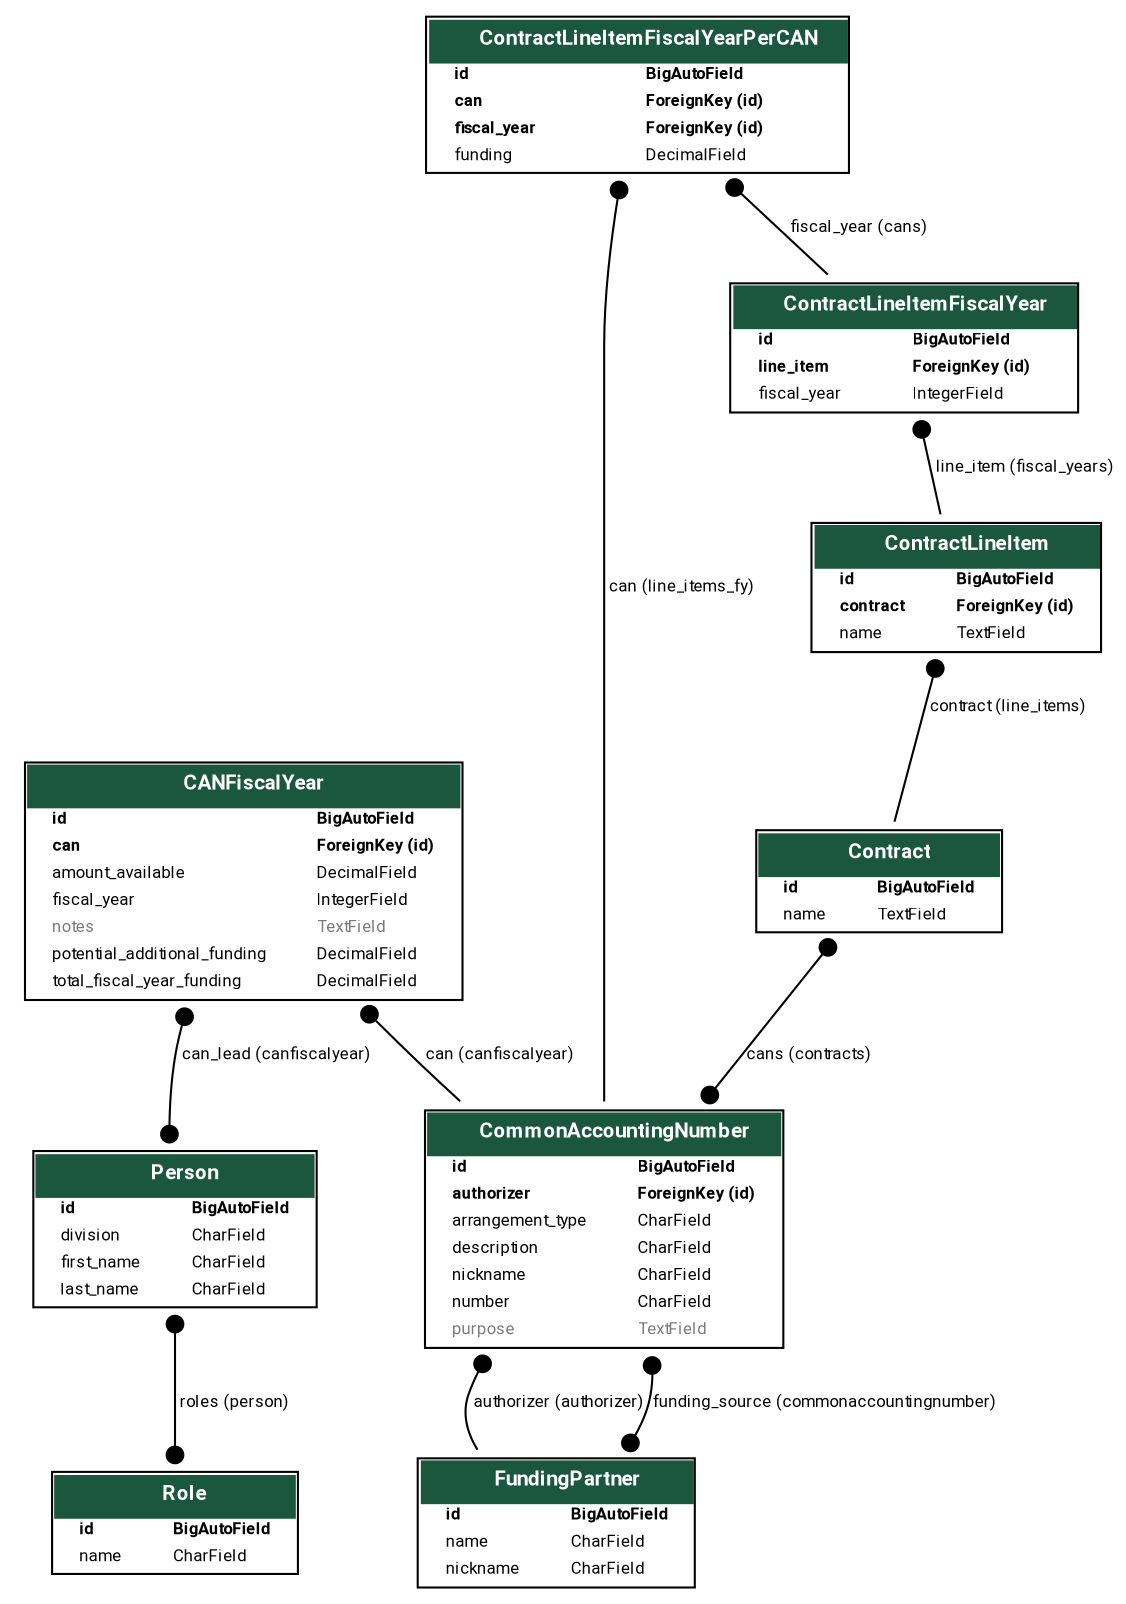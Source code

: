 digraph model_graph {
  // Dotfile by Django-Extensions graph_models
  // Created: 2022-06-10 18:32
  // Cli Options: -a -X LogEntry,AbstractUser,Permission,Group,User,ContentType,AbstractBaseSession,Session

  fontname = "Roboto"
  fontsize = 8
  splines  = true
  rankdir = "TB"

  node [
    fontname = "Roboto"
    fontsize = 8
    shape = "plaintext"
  ]

  edge [
    fontname = "Roboto"
    fontsize = 8
  ]

  // Labels


  ops_site_models_FundingPartner [label=<
    <TABLE BGCOLOR="white" BORDER="1" CELLBORDER="0" CELLSPACING="0">
    <TR><TD COLSPAN="2" CELLPADDING="5" ALIGN="CENTER" BGCOLOR="#1b563f">
    <FONT FACE="Roboto" COLOR="white" POINT-SIZE="10"><B>
    FundingPartner
    </B></FONT></TD></TR>


    <TR><TD ALIGN="LEFT" BORDER="0">
    <FONT FACE="Roboto"><B>id</B></FONT>
    </TD><TD ALIGN="LEFT">
    <FONT FACE="Roboto"><B>BigAutoField</B></FONT>
    </TD></TR>



    <TR><TD ALIGN="LEFT" BORDER="0">
    <FONT FACE="Roboto">name</FONT>
    </TD><TD ALIGN="LEFT">
    <FONT FACE="Roboto">CharField</FONT>
    </TD></TR>



    <TR><TD ALIGN="LEFT" BORDER="0">
    <FONT FACE="Roboto">nickname</FONT>
    </TD><TD ALIGN="LEFT">
    <FONT FACE="Roboto">CharField</FONT>
    </TD></TR>


    </TABLE>
    >]

  ops_site_models_Role [label=<
    <TABLE BGCOLOR="white" BORDER="1" CELLBORDER="0" CELLSPACING="0">
    <TR><TD COLSPAN="2" CELLPADDING="5" ALIGN="CENTER" BGCOLOR="#1b563f">
    <FONT FACE="Roboto" COLOR="white" POINT-SIZE="10"><B>
    Role
    </B></FONT></TD></TR>


    <TR><TD ALIGN="LEFT" BORDER="0">
    <FONT FACE="Roboto"><B>id</B></FONT>
    </TD><TD ALIGN="LEFT">
    <FONT FACE="Roboto"><B>BigAutoField</B></FONT>
    </TD></TR>



    <TR><TD ALIGN="LEFT" BORDER="0">
    <FONT FACE="Roboto">name</FONT>
    </TD><TD ALIGN="LEFT">
    <FONT FACE="Roboto">CharField</FONT>
    </TD></TR>


    </TABLE>
    >]

  ops_site_models_Person [label=<
    <TABLE BGCOLOR="white" BORDER="1" CELLBORDER="0" CELLSPACING="0">
    <TR><TD COLSPAN="2" CELLPADDING="5" ALIGN="CENTER" BGCOLOR="#1b563f">
    <FONT FACE="Roboto" COLOR="white" POINT-SIZE="10"><B>
    Person
    </B></FONT></TD></TR>


    <TR><TD ALIGN="LEFT" BORDER="0">
    <FONT FACE="Roboto"><B>id</B></FONT>
    </TD><TD ALIGN="LEFT">
    <FONT FACE="Roboto"><B>BigAutoField</B></FONT>
    </TD></TR>



    <TR><TD ALIGN="LEFT" BORDER="0">
    <FONT FACE="Roboto">division</FONT>
    </TD><TD ALIGN="LEFT">
    <FONT FACE="Roboto">CharField</FONT>
    </TD></TR>



    <TR><TD ALIGN="LEFT" BORDER="0">
    <FONT FACE="Roboto">first_name</FONT>
    </TD><TD ALIGN="LEFT">
    <FONT FACE="Roboto">CharField</FONT>
    </TD></TR>



    <TR><TD ALIGN="LEFT" BORDER="0">
    <FONT FACE="Roboto">last_name</FONT>
    </TD><TD ALIGN="LEFT">
    <FONT FACE="Roboto">CharField</FONT>
    </TD></TR>


    </TABLE>
    >]

  ops_site_models_CommonAccountingNumber [label=<
    <TABLE BGCOLOR="white" BORDER="1" CELLBORDER="0" CELLSPACING="0">
    <TR><TD COLSPAN="2" CELLPADDING="5" ALIGN="CENTER" BGCOLOR="#1b563f">
    <FONT FACE="Roboto" COLOR="white" POINT-SIZE="10"><B>
    CommonAccountingNumber
    </B></FONT></TD></TR>


    <TR><TD ALIGN="LEFT" BORDER="0">
    <FONT FACE="Roboto"><B>id</B></FONT>
    </TD><TD ALIGN="LEFT">
    <FONT FACE="Roboto"><B>BigAutoField</B></FONT>
    </TD></TR>



    <TR><TD ALIGN="LEFT" BORDER="0">
    <FONT FACE="Roboto"><B>authorizer</B></FONT>
    </TD><TD ALIGN="LEFT">
    <FONT FACE="Roboto"><B>ForeignKey (id)</B></FONT>
    </TD></TR>



    <TR><TD ALIGN="LEFT" BORDER="0">
    <FONT FACE="Roboto">arrangement_type</FONT>
    </TD><TD ALIGN="LEFT">
    <FONT FACE="Roboto">CharField</FONT>
    </TD></TR>



    <TR><TD ALIGN="LEFT" BORDER="0">
    <FONT FACE="Roboto">description</FONT>
    </TD><TD ALIGN="LEFT">
    <FONT FACE="Roboto">CharField</FONT>
    </TD></TR>



    <TR><TD ALIGN="LEFT" BORDER="0">
    <FONT FACE="Roboto">nickname</FONT>
    </TD><TD ALIGN="LEFT">
    <FONT FACE="Roboto">CharField</FONT>
    </TD></TR>



    <TR><TD ALIGN="LEFT" BORDER="0">
    <FONT FACE="Roboto">number</FONT>
    </TD><TD ALIGN="LEFT">
    <FONT FACE="Roboto">CharField</FONT>
    </TD></TR>



    <TR><TD ALIGN="LEFT" BORDER="0">
    <FONT COLOR="#7B7B7B" FACE="Roboto">purpose</FONT>
    </TD><TD ALIGN="LEFT">
    <FONT COLOR="#7B7B7B" FACE="Roboto">TextField</FONT>
    </TD></TR>


    </TABLE>
    >]

  ops_site_models_CANFiscalYear [label=<
    <TABLE BGCOLOR="white" BORDER="1" CELLBORDER="0" CELLSPACING="0">
    <TR><TD COLSPAN="2" CELLPADDING="5" ALIGN="CENTER" BGCOLOR="#1b563f">
    <FONT FACE="Roboto" COLOR="white" POINT-SIZE="10"><B>
    CANFiscalYear
    </B></FONT></TD></TR>


    <TR><TD ALIGN="LEFT" BORDER="0">
    <FONT FACE="Roboto"><B>id</B></FONT>
    </TD><TD ALIGN="LEFT">
    <FONT FACE="Roboto"><B>BigAutoField</B></FONT>
    </TD></TR>



    <TR><TD ALIGN="LEFT" BORDER="0">
    <FONT FACE="Roboto"><B>can</B></FONT>
    </TD><TD ALIGN="LEFT">
    <FONT FACE="Roboto"><B>ForeignKey (id)</B></FONT>
    </TD></TR>



    <TR><TD ALIGN="LEFT" BORDER="0">
    <FONT FACE="Roboto">amount_available</FONT>
    </TD><TD ALIGN="LEFT">
    <FONT FACE="Roboto">DecimalField</FONT>
    </TD></TR>



    <TR><TD ALIGN="LEFT" BORDER="0">
    <FONT FACE="Roboto">fiscal_year</FONT>
    </TD><TD ALIGN="LEFT">
    <FONT FACE="Roboto">IntegerField</FONT>
    </TD></TR>



    <TR><TD ALIGN="LEFT" BORDER="0">
    <FONT COLOR="#7B7B7B" FACE="Roboto">notes</FONT>
    </TD><TD ALIGN="LEFT">
    <FONT COLOR="#7B7B7B" FACE="Roboto">TextField</FONT>
    </TD></TR>



    <TR><TD ALIGN="LEFT" BORDER="0">
    <FONT FACE="Roboto">potential_additional_funding</FONT>
    </TD><TD ALIGN="LEFT">
    <FONT FACE="Roboto">DecimalField</FONT>
    </TD></TR>



    <TR><TD ALIGN="LEFT" BORDER="0">
    <FONT FACE="Roboto">total_fiscal_year_funding</FONT>
    </TD><TD ALIGN="LEFT">
    <FONT FACE="Roboto">DecimalField</FONT>
    </TD></TR>


    </TABLE>
    >]

  ops_site_models_Contract [label=<
    <TABLE BGCOLOR="white" BORDER="1" CELLBORDER="0" CELLSPACING="0">
    <TR><TD COLSPAN="2" CELLPADDING="5" ALIGN="CENTER" BGCOLOR="#1b563f">
    <FONT FACE="Roboto" COLOR="white" POINT-SIZE="10"><B>
    Contract
    </B></FONT></TD></TR>


    <TR><TD ALIGN="LEFT" BORDER="0">
    <FONT FACE="Roboto"><B>id</B></FONT>
    </TD><TD ALIGN="LEFT">
    <FONT FACE="Roboto"><B>BigAutoField</B></FONT>
    </TD></TR>



    <TR><TD ALIGN="LEFT" BORDER="0">
    <FONT FACE="Roboto">name</FONT>
    </TD><TD ALIGN="LEFT">
    <FONT FACE="Roboto">TextField</FONT>
    </TD></TR>


    </TABLE>
    >]

  ops_site_models_ContractLineItem [label=<
    <TABLE BGCOLOR="white" BORDER="1" CELLBORDER="0" CELLSPACING="0">
    <TR><TD COLSPAN="2" CELLPADDING="5" ALIGN="CENTER" BGCOLOR="#1b563f">
    <FONT FACE="Roboto" COLOR="white" POINT-SIZE="10"><B>
    ContractLineItem
    </B></FONT></TD></TR>


    <TR><TD ALIGN="LEFT" BORDER="0">
    <FONT FACE="Roboto"><B>id</B></FONT>
    </TD><TD ALIGN="LEFT">
    <FONT FACE="Roboto"><B>BigAutoField</B></FONT>
    </TD></TR>



    <TR><TD ALIGN="LEFT" BORDER="0">
    <FONT FACE="Roboto"><B>contract</B></FONT>
    </TD><TD ALIGN="LEFT">
    <FONT FACE="Roboto"><B>ForeignKey (id)</B></FONT>
    </TD></TR>



    <TR><TD ALIGN="LEFT" BORDER="0">
    <FONT FACE="Roboto">name</FONT>
    </TD><TD ALIGN="LEFT">
    <FONT FACE="Roboto">TextField</FONT>
    </TD></TR>


    </TABLE>
    >]

  ops_site_models_ContractLineItemFiscalYear [label=<
    <TABLE BGCOLOR="white" BORDER="1" CELLBORDER="0" CELLSPACING="0">
    <TR><TD COLSPAN="2" CELLPADDING="5" ALIGN="CENTER" BGCOLOR="#1b563f">
    <FONT FACE="Roboto" COLOR="white" POINT-SIZE="10"><B>
    ContractLineItemFiscalYear
    </B></FONT></TD></TR>


    <TR><TD ALIGN="LEFT" BORDER="0">
    <FONT FACE="Roboto"><B>id</B></FONT>
    </TD><TD ALIGN="LEFT">
    <FONT FACE="Roboto"><B>BigAutoField</B></FONT>
    </TD></TR>



    <TR><TD ALIGN="LEFT" BORDER="0">
    <FONT FACE="Roboto"><B>line_item</B></FONT>
    </TD><TD ALIGN="LEFT">
    <FONT FACE="Roboto"><B>ForeignKey (id)</B></FONT>
    </TD></TR>



    <TR><TD ALIGN="LEFT" BORDER="0">
    <FONT FACE="Roboto">fiscal_year</FONT>
    </TD><TD ALIGN="LEFT">
    <FONT FACE="Roboto">IntegerField</FONT>
    </TD></TR>


    </TABLE>
    >]

  ops_site_models_ContractLineItemFiscalYearPerCAN [label=<
    <TABLE BGCOLOR="white" BORDER="1" CELLBORDER="0" CELLSPACING="0">
    <TR><TD COLSPAN="2" CELLPADDING="5" ALIGN="CENTER" BGCOLOR="#1b563f">
    <FONT FACE="Roboto" COLOR="white" POINT-SIZE="10"><B>
    ContractLineItemFiscalYearPerCAN
    </B></FONT></TD></TR>


    <TR><TD ALIGN="LEFT" BORDER="0">
    <FONT FACE="Roboto"><B>id</B></FONT>
    </TD><TD ALIGN="LEFT">
    <FONT FACE="Roboto"><B>BigAutoField</B></FONT>
    </TD></TR>



    <TR><TD ALIGN="LEFT" BORDER="0">
    <FONT FACE="Roboto"><B>can</B></FONT>
    </TD><TD ALIGN="LEFT">
    <FONT FACE="Roboto"><B>ForeignKey (id)</B></FONT>
    </TD></TR>



    <TR><TD ALIGN="LEFT" BORDER="0">
    <FONT FACE="Roboto"><B>fiscal_year</B></FONT>
    </TD><TD ALIGN="LEFT">
    <FONT FACE="Roboto"><B>ForeignKey (id)</B></FONT>
    </TD></TR>



    <TR><TD ALIGN="LEFT" BORDER="0">
    <FONT FACE="Roboto">funding</FONT>
    </TD><TD ALIGN="LEFT">
    <FONT FACE="Roboto">DecimalField</FONT>
    </TD></TR>


    </TABLE>
    >]




  // Relations

  ops_site_models_Person -> ops_site_models_Role
  [label=" roles (person)"] [arrowhead=dot arrowtail=dot, dir=both];

  ops_site_models_CommonAccountingNumber -> ops_site_models_FundingPartner
  [label=" authorizer (authorizer)"] [arrowhead=none, arrowtail=dot, dir=both];

  ops_site_models_CommonAccountingNumber -> ops_site_models_FundingPartner
  [label=" funding_source (commonaccountingnumber)"] [arrowhead=dot arrowtail=dot, dir=both];

  ops_site_models_CANFiscalYear -> ops_site_models_CommonAccountingNumber
  [label=" can (canfiscalyear)"] [arrowhead=none, arrowtail=dot, dir=both];

  ops_site_models_CANFiscalYear -> ops_site_models_Person
  [label=" can_lead (canfiscalyear)"] [arrowhead=dot arrowtail=dot, dir=both];

  ops_site_models_Contract -> ops_site_models_CommonAccountingNumber
  [label=" cans (contracts)"] [arrowhead=dot arrowtail=dot, dir=both];

  ops_site_models_ContractLineItem -> ops_site_models_Contract
  [label=" contract (line_items)"] [arrowhead=none, arrowtail=dot, dir=both];

  ops_site_models_ContractLineItemFiscalYear -> ops_site_models_ContractLineItem
  [label=" line_item (fiscal_years)"] [arrowhead=none, arrowtail=dot, dir=both];

  ops_site_models_ContractLineItemFiscalYearPerCAN -> ops_site_models_ContractLineItemFiscalYear
  [label=" fiscal_year (cans)"] [arrowhead=none, arrowtail=dot, dir=both];

  ops_site_models_ContractLineItemFiscalYearPerCAN -> ops_site_models_CommonAccountingNumber
  [label=" can (line_items_fy)"] [arrowhead=none, arrowtail=dot, dir=both];


}
